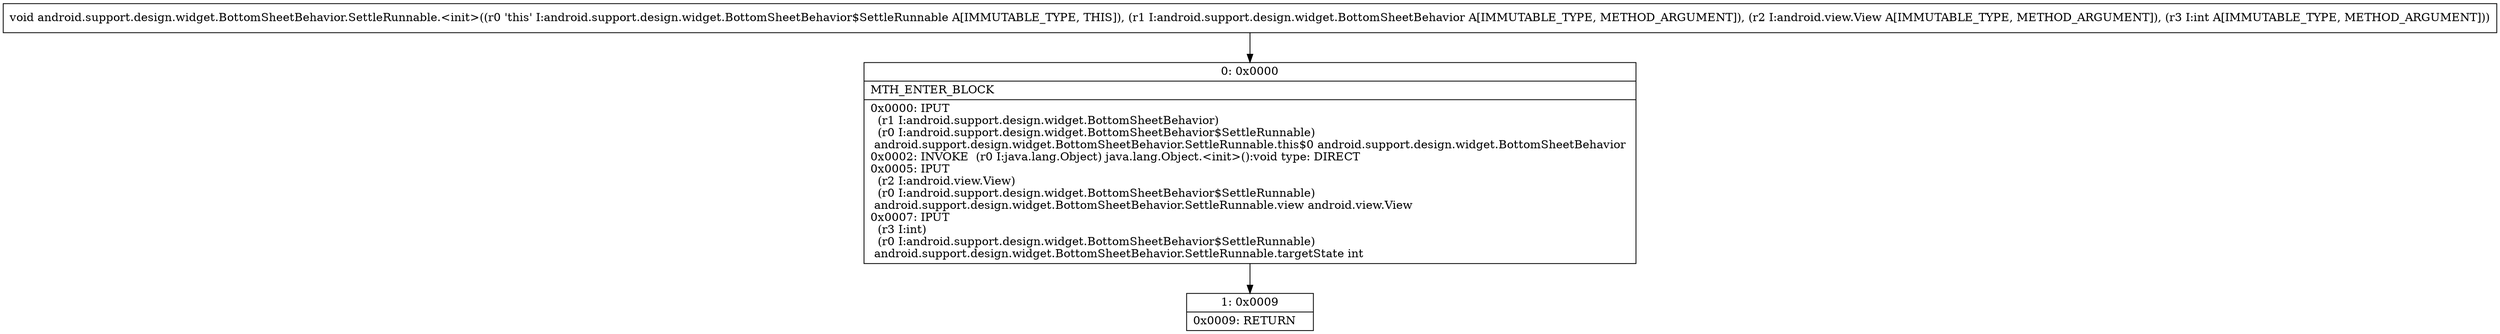digraph "CFG forandroid.support.design.widget.BottomSheetBehavior.SettleRunnable.\<init\>(Landroid\/support\/design\/widget\/BottomSheetBehavior;Landroid\/view\/View;I)V" {
Node_0 [shape=record,label="{0\:\ 0x0000|MTH_ENTER_BLOCK\l|0x0000: IPUT  \l  (r1 I:android.support.design.widget.BottomSheetBehavior)\l  (r0 I:android.support.design.widget.BottomSheetBehavior$SettleRunnable)\l android.support.design.widget.BottomSheetBehavior.SettleRunnable.this$0 android.support.design.widget.BottomSheetBehavior \l0x0002: INVOKE  (r0 I:java.lang.Object) java.lang.Object.\<init\>():void type: DIRECT \l0x0005: IPUT  \l  (r2 I:android.view.View)\l  (r0 I:android.support.design.widget.BottomSheetBehavior$SettleRunnable)\l android.support.design.widget.BottomSheetBehavior.SettleRunnable.view android.view.View \l0x0007: IPUT  \l  (r3 I:int)\l  (r0 I:android.support.design.widget.BottomSheetBehavior$SettleRunnable)\l android.support.design.widget.BottomSheetBehavior.SettleRunnable.targetState int \l}"];
Node_1 [shape=record,label="{1\:\ 0x0009|0x0009: RETURN   \l}"];
MethodNode[shape=record,label="{void android.support.design.widget.BottomSheetBehavior.SettleRunnable.\<init\>((r0 'this' I:android.support.design.widget.BottomSheetBehavior$SettleRunnable A[IMMUTABLE_TYPE, THIS]), (r1 I:android.support.design.widget.BottomSheetBehavior A[IMMUTABLE_TYPE, METHOD_ARGUMENT]), (r2 I:android.view.View A[IMMUTABLE_TYPE, METHOD_ARGUMENT]), (r3 I:int A[IMMUTABLE_TYPE, METHOD_ARGUMENT])) }"];
MethodNode -> Node_0;
Node_0 -> Node_1;
}

